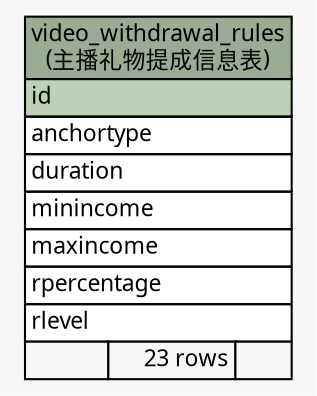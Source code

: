 // dot 2.26.0 on Linux 2.6.32-504.3.3.el6.x86_64
// SchemaSpy rev Unknown
digraph "video_withdrawal_rules" {
  graph [
    rankdir="RL"
    bgcolor="#f7f7f7"
    nodesep="0.18"
    ranksep="0.46"
    fontname="Microsoft YaHei"
    fontsize="11"
  ];
  node [
    fontname="Microsoft YaHei"
    fontsize="11"
    shape="plaintext"
  ];
  edge [
    arrowsize="0.8"
  ];
  "video_withdrawal_rules" [
    label=<
    <TABLE BORDER="0" CELLBORDER="1" CELLSPACING="0" BGCOLOR="#ffffff">
      <TR><TD COLSPAN="3" BGCOLOR="#9bab96" ALIGN="CENTER">video_withdrawal_rules<br/>(主播礼物提成信息表)</TD></TR>
      <TR><TD PORT="id" COLSPAN="3" BGCOLOR="#bed1b8" ALIGN="LEFT">id</TD></TR>
      <TR><TD PORT="anchortype" COLSPAN="3" ALIGN="LEFT">anchortype</TD></TR>
      <TR><TD PORT="duration" COLSPAN="3" ALIGN="LEFT">duration</TD></TR>
      <TR><TD PORT="minincome" COLSPAN="3" ALIGN="LEFT">minincome</TD></TR>
      <TR><TD PORT="maxincome" COLSPAN="3" ALIGN="LEFT">maxincome</TD></TR>
      <TR><TD PORT="rpercentage" COLSPAN="3" ALIGN="LEFT">rpercentage</TD></TR>
      <TR><TD PORT="rlevel" COLSPAN="3" ALIGN="LEFT">rlevel</TD></TR>
      <TR><TD ALIGN="LEFT" BGCOLOR="#f7f7f7">  </TD><TD ALIGN="RIGHT" BGCOLOR="#f7f7f7">23 rows</TD><TD ALIGN="RIGHT" BGCOLOR="#f7f7f7">  </TD></TR>
    </TABLE>>
    URL="tables/video_withdrawal_rules.html"
    tooltip="video_withdrawal_rules"
  ];
}
